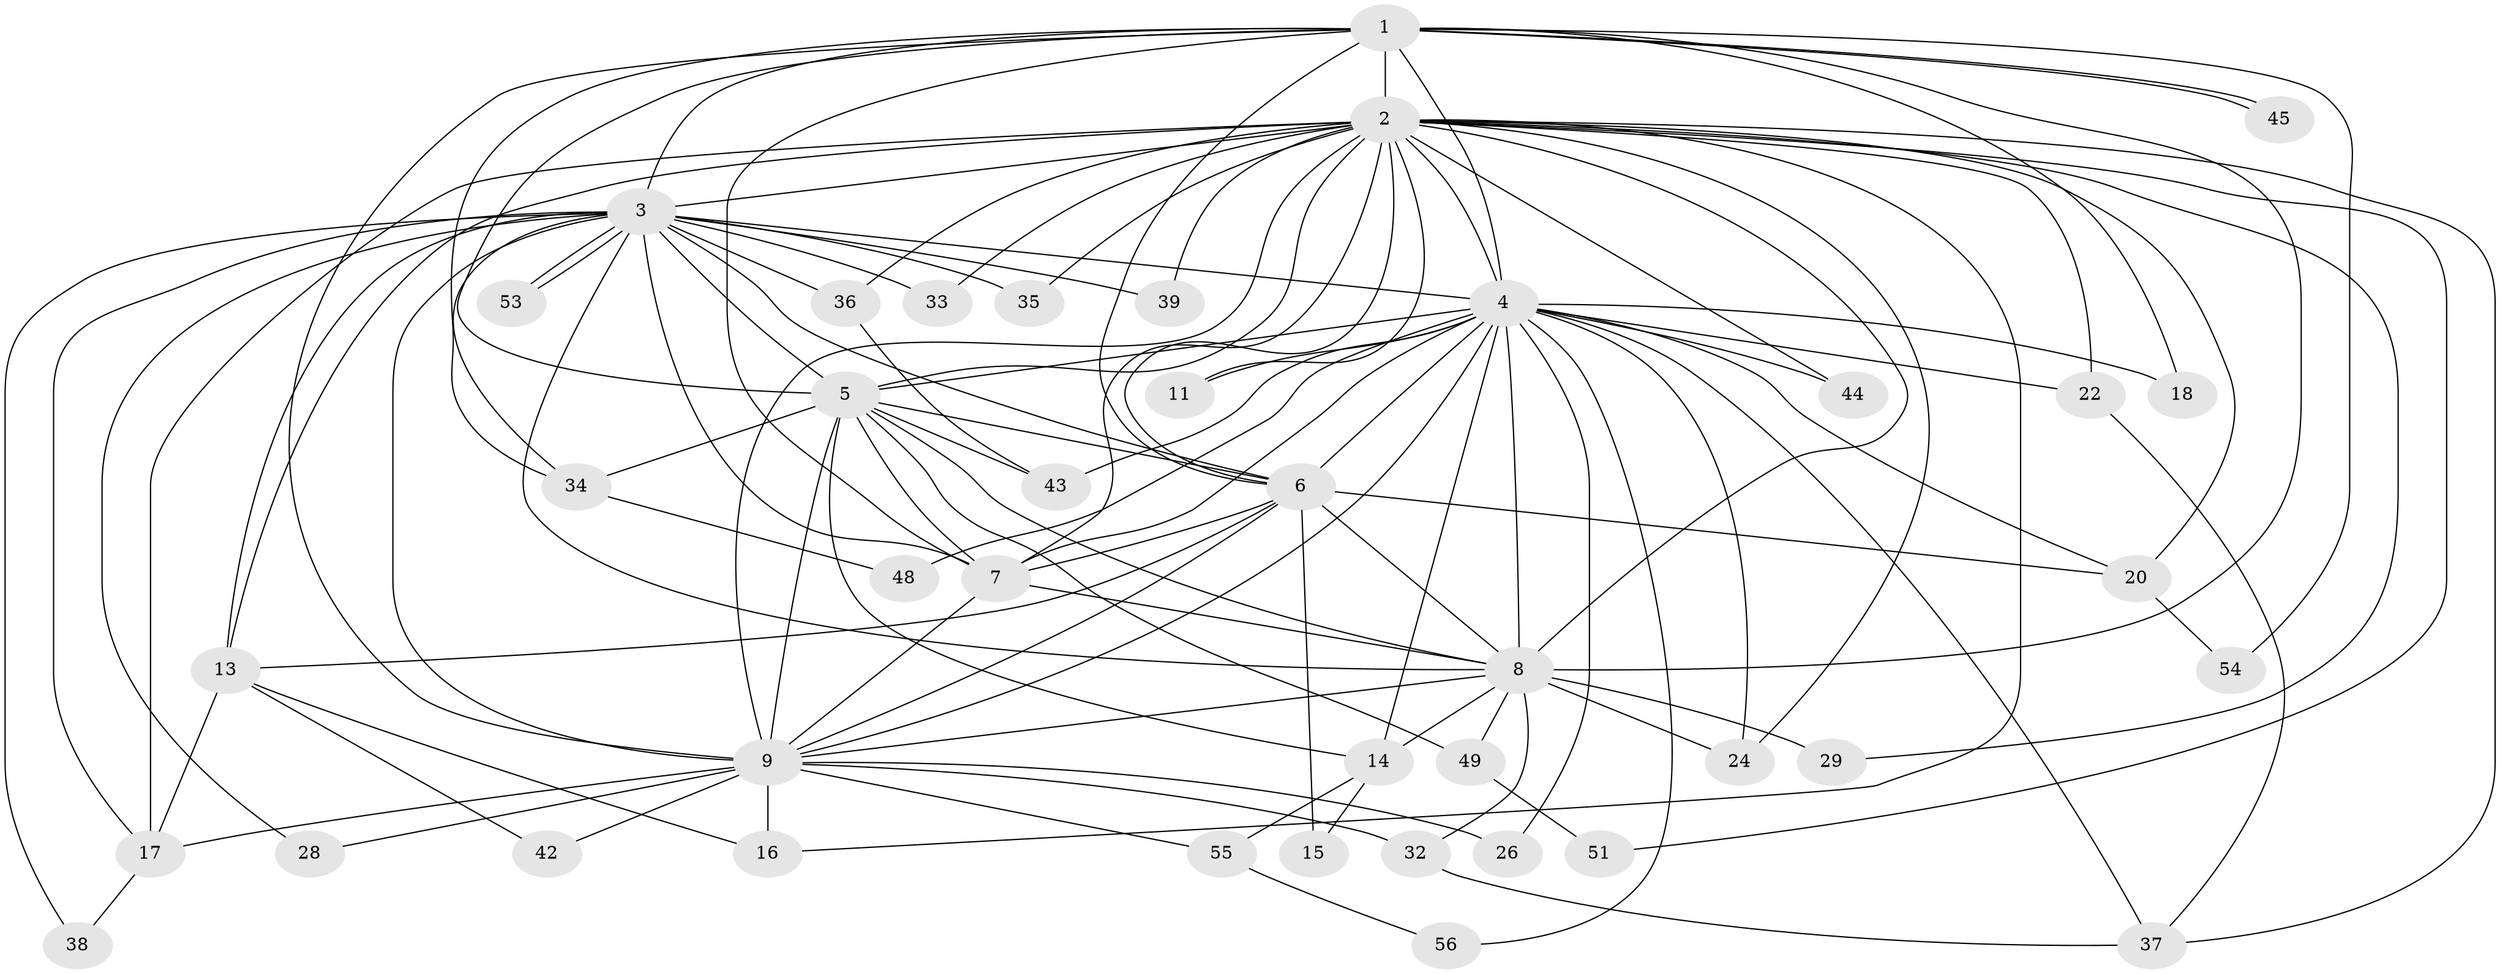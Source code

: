 // original degree distribution, {16: 0.03333333333333333, 13: 0.016666666666666666, 18: 0.03333333333333333, 15: 0.03333333333333333, 14: 0.016666666666666666, 11: 0.016666666666666666, 20: 0.016666666666666666, 2: 0.4166666666666667, 5: 0.016666666666666666, 4: 0.06666666666666667, 3: 0.31666666666666665, 6: 0.016666666666666666}
// Generated by graph-tools (version 1.1) at 2025/11/02/27/25 16:11:05]
// undirected, 41 vertices, 111 edges
graph export_dot {
graph [start="1"]
  node [color=gray90,style=filled];
  1;
  2 [super="+10"];
  3 [super="+21"];
  4 [super="+19"];
  5 [super="+40"];
  6 [super="+27"];
  7 [super="+12"];
  8 [super="+60"];
  9 [super="+31"];
  11;
  13 [super="+25"];
  14 [super="+30"];
  15;
  16 [super="+47"];
  17 [super="+23"];
  18;
  20 [super="+52"];
  22 [super="+41"];
  24 [super="+57"];
  26;
  28;
  29;
  32 [super="+58"];
  33;
  34 [super="+46"];
  35;
  36;
  37;
  38;
  39;
  42;
  43 [super="+50"];
  44;
  45 [super="+59"];
  48;
  49;
  51;
  53;
  54;
  55;
  56;
  1 -- 2 [weight=2];
  1 -- 3;
  1 -- 4;
  1 -- 5;
  1 -- 6;
  1 -- 7 [weight=2];
  1 -- 8;
  1 -- 9;
  1 -- 18;
  1 -- 34;
  1 -- 45 [weight=2];
  1 -- 45;
  1 -- 54;
  2 -- 3 [weight=2];
  2 -- 4 [weight=2];
  2 -- 5 [weight=2];
  2 -- 6 [weight=2];
  2 -- 7 [weight=2];
  2 -- 8 [weight=2];
  2 -- 9 [weight=2];
  2 -- 24;
  2 -- 29;
  2 -- 51;
  2 -- 11;
  2 -- 13;
  2 -- 16;
  2 -- 20;
  2 -- 22;
  2 -- 33;
  2 -- 35;
  2 -- 36;
  2 -- 37;
  2 -- 39;
  2 -- 44;
  2 -- 17;
  3 -- 4;
  3 -- 5;
  3 -- 6;
  3 -- 7;
  3 -- 8;
  3 -- 9;
  3 -- 17;
  3 -- 28;
  3 -- 35;
  3 -- 38;
  3 -- 39;
  3 -- 53;
  3 -- 53;
  3 -- 33;
  3 -- 36;
  3 -- 13;
  3 -- 34;
  4 -- 5 [weight=2];
  4 -- 6;
  4 -- 7;
  4 -- 8;
  4 -- 9;
  4 -- 11;
  4 -- 18;
  4 -- 20;
  4 -- 22;
  4 -- 26;
  4 -- 37;
  4 -- 43;
  4 -- 44;
  4 -- 48;
  4 -- 56;
  4 -- 14;
  4 -- 24;
  5 -- 6 [weight=2];
  5 -- 7;
  5 -- 8;
  5 -- 9;
  5 -- 14;
  5 -- 34;
  5 -- 43;
  5 -- 49;
  6 -- 7;
  6 -- 8 [weight=2];
  6 -- 9;
  6 -- 13;
  6 -- 15 [weight=2];
  6 -- 20;
  7 -- 8;
  7 -- 9 [weight=2];
  8 -- 9;
  8 -- 14;
  8 -- 24;
  8 -- 29;
  8 -- 32;
  8 -- 49;
  9 -- 17;
  9 -- 26;
  9 -- 28;
  9 -- 42;
  9 -- 55;
  9 -- 32;
  9 -- 16;
  13 -- 16;
  13 -- 42;
  13 -- 17;
  14 -- 15;
  14 -- 55;
  17 -- 38;
  20 -- 54;
  22 -- 37;
  32 -- 37;
  34 -- 48;
  36 -- 43;
  49 -- 51;
  55 -- 56;
}
